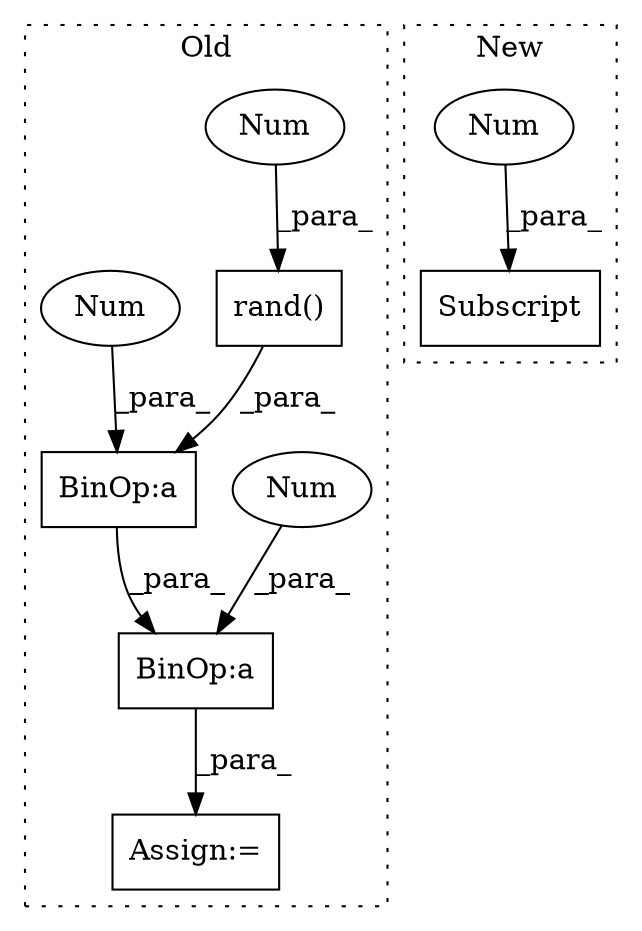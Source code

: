 digraph G {
subgraph cluster0 {
1 [label="rand()" a="75" s="6639,6651" l="11,1" shape="box"];
3 [label="Assign:=" a="68" s="6629" l="10" shape="box"];
4 [label="Num" a="76" s="6650" l="1" shape="ellipse"];
5 [label="BinOp:a" a="82" s="6644" l="16" shape="box"];
6 [label="Num" a="76" s="6660" l="2" shape="ellipse"];
7 [label="BinOp:a" a="82" s="6652" l="3" shape="box"];
8 [label="Num" a="76" s="6655" l="2" shape="ellipse"];
label = "Old";
style="dotted";
}
subgraph cluster1 {
2 [label="Subscript" a="63" s="6937,0" l="29,0" shape="box"];
9 [label="Num" a="76" s="6964" l="1" shape="ellipse"];
label = "New";
style="dotted";
}
1 -> 7 [label="_para_"];
4 -> 1 [label="_para_"];
5 -> 3 [label="_para_"];
6 -> 5 [label="_para_"];
7 -> 5 [label="_para_"];
8 -> 7 [label="_para_"];
9 -> 2 [label="_para_"];
}